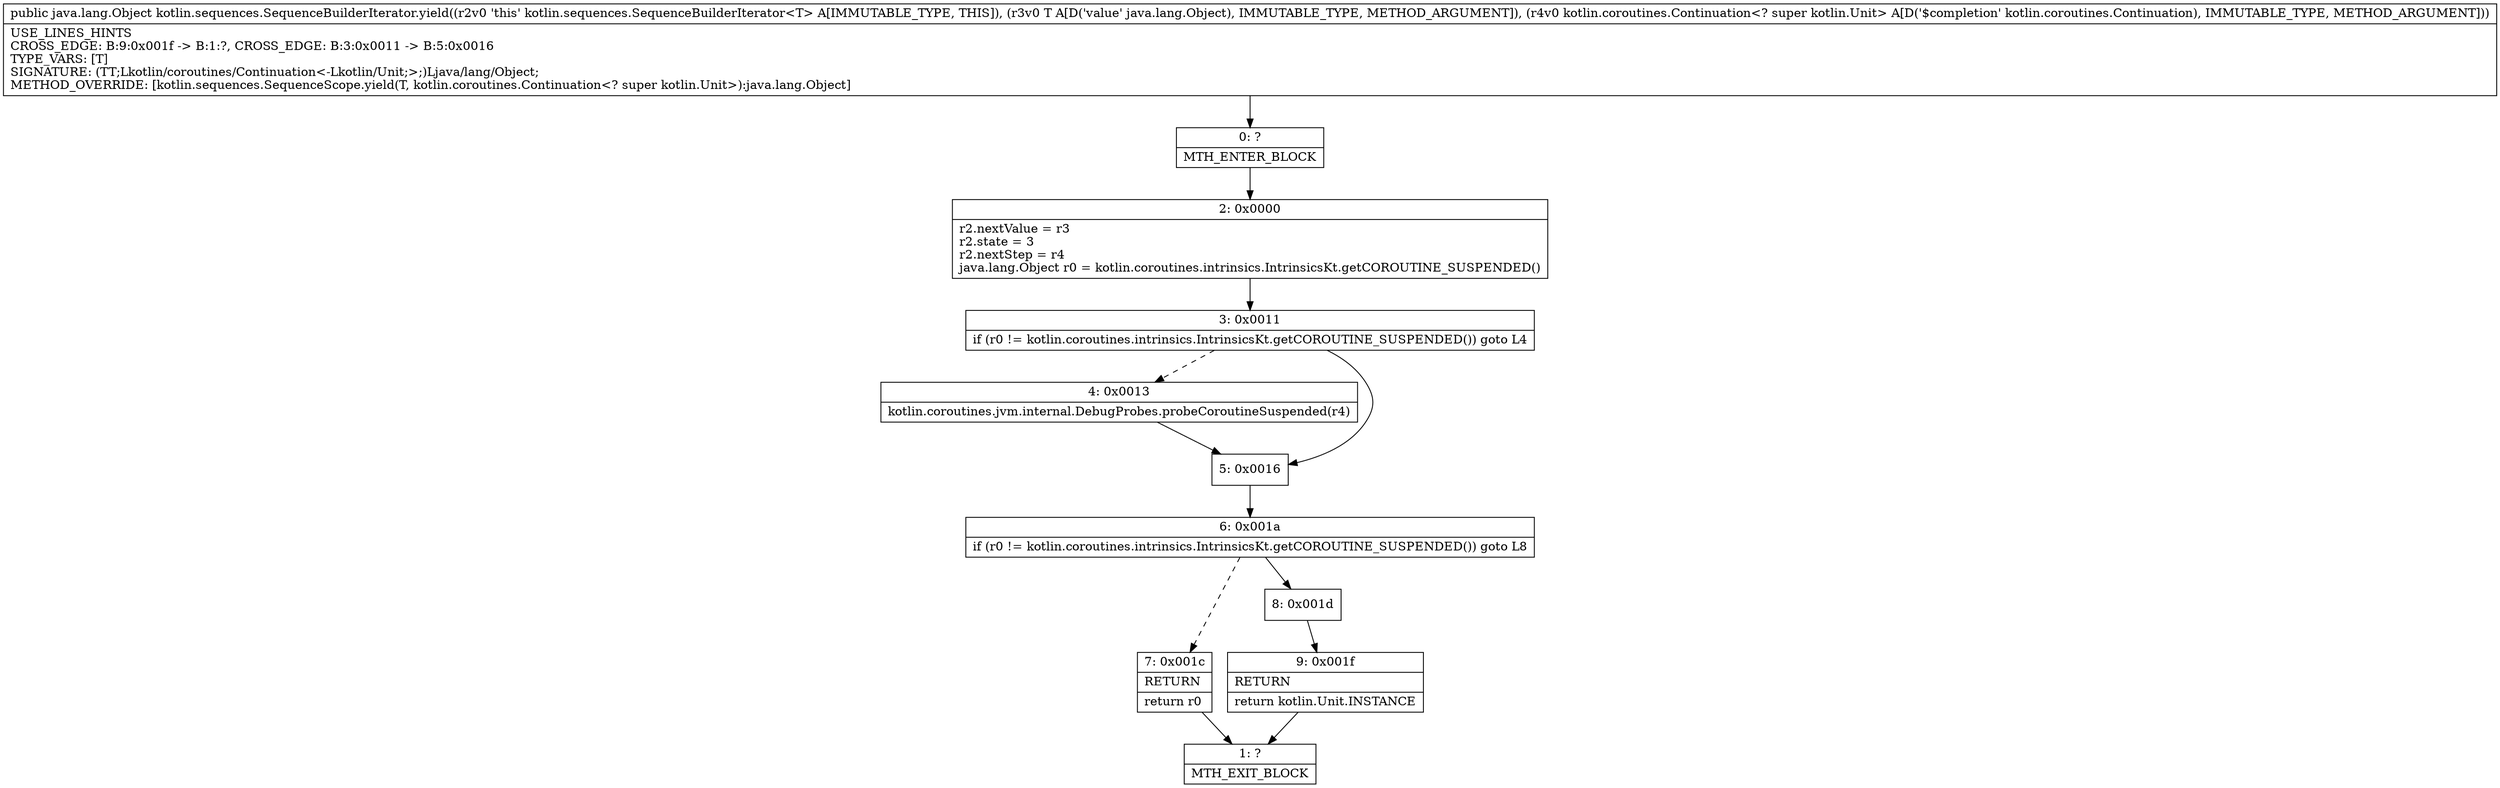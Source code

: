 digraph "CFG forkotlin.sequences.SequenceBuilderIterator.yield(Ljava\/lang\/Object;Lkotlin\/coroutines\/Continuation;)Ljava\/lang\/Object;" {
Node_0 [shape=record,label="{0\:\ ?|MTH_ENTER_BLOCK\l}"];
Node_2 [shape=record,label="{2\:\ 0x0000|r2.nextValue = r3\lr2.state = 3\lr2.nextStep = r4\ljava.lang.Object r0 = kotlin.coroutines.intrinsics.IntrinsicsKt.getCOROUTINE_SUSPENDED()\l}"];
Node_3 [shape=record,label="{3\:\ 0x0011|if (r0 != kotlin.coroutines.intrinsics.IntrinsicsKt.getCOROUTINE_SUSPENDED()) goto L4\l}"];
Node_4 [shape=record,label="{4\:\ 0x0013|kotlin.coroutines.jvm.internal.DebugProbes.probeCoroutineSuspended(r4)\l}"];
Node_5 [shape=record,label="{5\:\ 0x0016}"];
Node_6 [shape=record,label="{6\:\ 0x001a|if (r0 != kotlin.coroutines.intrinsics.IntrinsicsKt.getCOROUTINE_SUSPENDED()) goto L8\l}"];
Node_7 [shape=record,label="{7\:\ 0x001c|RETURN\l|return r0\l}"];
Node_1 [shape=record,label="{1\:\ ?|MTH_EXIT_BLOCK\l}"];
Node_8 [shape=record,label="{8\:\ 0x001d}"];
Node_9 [shape=record,label="{9\:\ 0x001f|RETURN\l|return kotlin.Unit.INSTANCE\l}"];
MethodNode[shape=record,label="{public java.lang.Object kotlin.sequences.SequenceBuilderIterator.yield((r2v0 'this' kotlin.sequences.SequenceBuilderIterator\<T\> A[IMMUTABLE_TYPE, THIS]), (r3v0 T A[D('value' java.lang.Object), IMMUTABLE_TYPE, METHOD_ARGUMENT]), (r4v0 kotlin.coroutines.Continuation\<? super kotlin.Unit\> A[D('$completion' kotlin.coroutines.Continuation), IMMUTABLE_TYPE, METHOD_ARGUMENT]))  | USE_LINES_HINTS\lCROSS_EDGE: B:9:0x001f \-\> B:1:?, CROSS_EDGE: B:3:0x0011 \-\> B:5:0x0016\lTYPE_VARS: [T]\lSIGNATURE: (TT;Lkotlin\/coroutines\/Continuation\<\-Lkotlin\/Unit;\>;)Ljava\/lang\/Object;\lMETHOD_OVERRIDE: [kotlin.sequences.SequenceScope.yield(T, kotlin.coroutines.Continuation\<? super kotlin.Unit\>):java.lang.Object]\l}"];
MethodNode -> Node_0;Node_0 -> Node_2;
Node_2 -> Node_3;
Node_3 -> Node_4[style=dashed];
Node_3 -> Node_5;
Node_4 -> Node_5;
Node_5 -> Node_6;
Node_6 -> Node_7[style=dashed];
Node_6 -> Node_8;
Node_7 -> Node_1;
Node_8 -> Node_9;
Node_9 -> Node_1;
}

